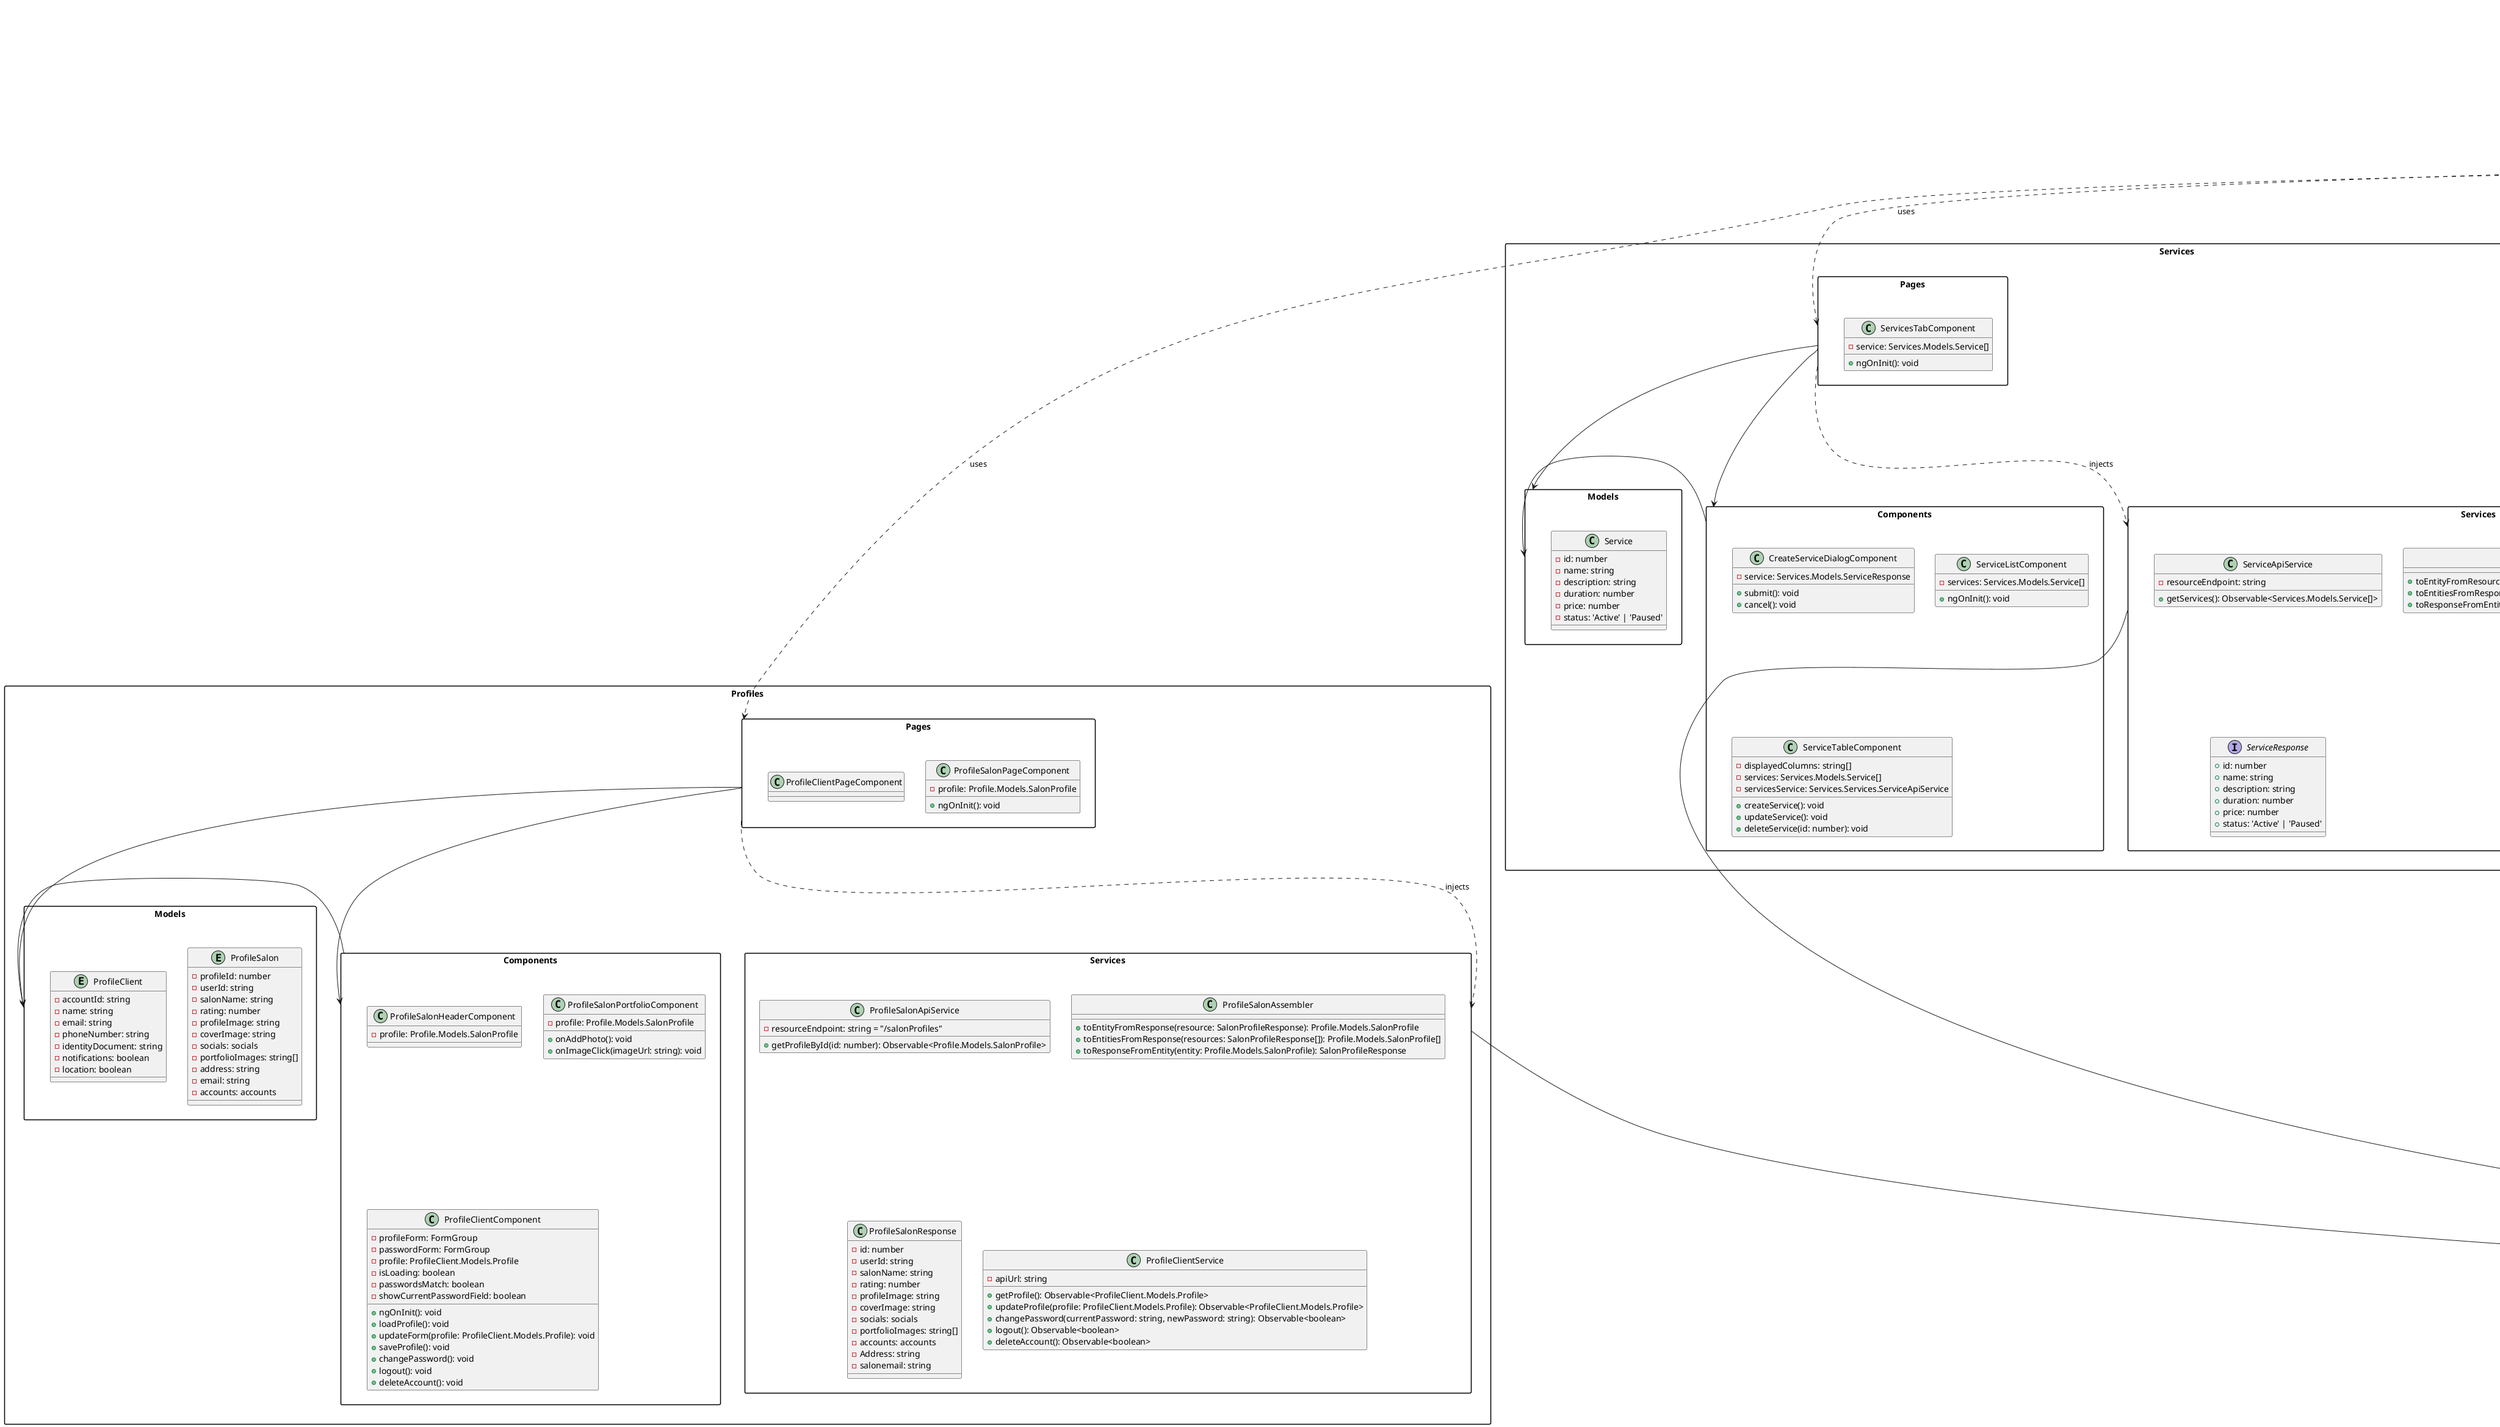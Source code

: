 @startuml
skinparam packageStyle rectangle

package "App" {
  class AppComponent <<Component>>{
     +title: string
   }
}

package "Appointments" {

  package "Components" {
    class AppointmentsItemComponent {
      - appointment: ClientAppointment
      + formatDay(dateString: string): string
      + formatTime(dateString: string): string
    }

    class AppointmentsListComponent {
      - appointments: ClientAppointment[]
      - reviews: Review[]
      - appointmentService: AppointmentApiService
      - reviewService: ReviewApiService
      + ngOnInit(): void
      + loadAppointments(): void
      + trackById(index: number, item: ClientAppointment): string
    }

    class UpcomingAppointmentsComponent {
      - upcomingAppointments: Appointment[]
      - appointmentService: AppointmentApiService
      - translate: TranslateService
      + ngOnInit(): void
      + formatTime(dateStr: string): string
      + formatDay(dateStr: string): string
      + isToday(dateStr: string): boolean
    }
  }
    ' Declaramos ReviewItemComponent y ReviewListComponent solo aquí en appointments.components

  package "Models" {
    entity ClientAppointment {
      - reservationId: string
      - tipo: string
      - clientName: string
      - salonName: string
      - paymentStatus: boolean
      - timeSlotStart: string
      - timeSlotEnd: string
    }
  }

  package "Pages" {
    class AppointmentMakerComponent {
      - worker: Worker[]
      - selectedReservation: { date: Date, timeSlot: any } | null
      + ngOnInit(): void
      + onReservationConfirmed(event: { date: Date, timeSlot: any }): void
      + bookAppointment(): void
    }
    class ClientAppointmentPagesComponent {
    }

    'favorite bounded context borrado y puesto el page aqui
    class ClientFavoriteComponent {
    }
  }

  package "Services" {
    class AppointmentApiService {
      - resourceEndpoint: string = "/reservationDetails"
      + getAppointments(): Observable<ClientAppointment[]>
    }

    class AppointmentAssembler {
      + toEntityFromResource(resource: AppointmentResponse): ClientAppointment
      + toEntitiesFromResponse(resources: AppointmentResponse[]): ClientAppointment[]
    }
    class AppointmentResponse {
      - reservationId: string
      - tipo: string
      - client: Client
      - salon: Salon
      - payment: Payment
      - timeSlot: TimeSlot
    }
  }
}

package "Dashboard" {

  package "Components" {
    ' Declaramos ReviewItemComponent y ReviewListComponent **solo como referencia** (no redeclarar)
    ' Para evitar duplicados referenciamos las del paquete appointments.components en relaciones

    class SalonItemComponent {
      - salon: Salon
      + salonSelected: EventEmitter<Salon>
    }

    class SalonListComponent {
      - salons: Salon[]
      + ngOnInit(): void
    }

    class StaffItemComponent {
      - worker: Worker
    }

    class StaffListComponent {
      - WorkerList: Worker[]
    }

    'refactor movido de el favorite bounded context borrado a aqui
    class SalonGridComponent {
      - salons: Dashboard.Models.Salon[]
      + ngOnInit(): void
    }
  }

  package "Models" {

    entity Salon {
      - salonId: string
      - location: string
      - imageURL: string
      - phone: number
      - name: string
    }

    entity Worker {
      - id: number
      - nombre: string
      - especializacion: string
      - foto: string
    }


  }

  package "Pages" {
    class ClientDashboardComponent {
    }

    class ProfessionalDashboardComponent {
      - worker: Worker[]
      - reviews: Review[]
      + ngOnInit(): void
    }

    class SalonComponent {
      - salon: Salon
      - profile: SalonProfile
      - reviews: Review[]
      - services: Service[]
      + ngOnInit(): void
      + salonSelected: EventEmitter<Salon>
    }
  }

  package "Services" {
    class SalonApiService {
      - baseUrl: string
      - detailsEndpoint: string = "/salons"
      + getSalons(): Observable<Salon[]>
    }

    class WorkerApiService {
      - resourceEndpoint: string = "/workers"
      + getWorkers(): Observable<Worker[]>
    }

    class SalonAssembler {
      + toEntityFromResource(resource: SalonsResource): Salon
      + toEntitiesfromResponse(response: SalonsResponse): Salon[]
    }

    class WorkerAssembler {
      + toEntityFromResource(resource: WorkerResource): Worker
      + toEntitiesFromResponse(resources: WorkerResource[]): Worker[]
    }

    class SalonsResource {
      - name: string
      - salonId: string
      - location: string
      - imageURL: string
      - phone: number
    }

    class WorkerResource {
      - workerId: number
      - nombre: string
      - especializacion: string
      - fotoUrl: string
    }
  }
}

package "Iam" {
  package "Pages" {
    class RegisterPageComponent {
      - isProvider: boolean
      - showPlanSelector: boolean
      + toggleForm(isProvider: boolean): void
      + completeRegistration(): void
    }

    class LoginPage
  }

  package "Components" {
    class RegisterFormClientComponent
    class RegisterFormProviderComponent
    class PlanSelectorComponent {
      - selectedPlan: string
      + onPlanSelect(plan: string): void
    }
    class LoginFormComponent
  }

  ' Relaciones internas
  RegisterPageComponent --> Iam.Components.RegisterFormClientComponent : composes
  RegisterPageComponent --> Iam.Components.RegisterFormProviderComponent : composes
  RegisterPageComponent --> Iam.Components.PlanSelectorComponent : composes
  RegisterPageComponent --> Iam.Components.LoginFormComponent : composes
}

' combined profile and profileClient into a single Bounded Context
package "Profiles" {

  package "Components" {
    class ProfileSalonHeaderComponent {
      - profile: Profile.Models.SalonProfile
    }

    class ProfileSalonPortfolioComponent {
      - profile: Profile.Models.SalonProfile
      + onAddPhoto(): void
      + onImageClick(imageUrl: string): void
    }

    ' refactor nombre de ProfileComponent-> ProfileClientComponent
    class ProfileClientComponent {
      - profileForm: FormGroup
      - passwordForm: FormGroup
      - profile: ProfileClient.Models.Profile
      - isLoading: boolean
      - passwordsMatch: boolean
      - showCurrentPasswordField: boolean
      + ngOnInit(): void
      + loadProfile(): void
      + updateForm(profile: ProfileClient.Models.Profile): void
      + saveProfile(): void
      + changePassword(): void
      + logout(): void
      + deleteAccount(): void
    }
  }

  package "Models" {
    entity ProfileSalon {
      - profileId: number
      - userId: string
      - salonName: string
      - rating: number
      - profileImage: string
      - coverImage: string
      - socials: socials
      - portfolioImages: string[]
      - address: string
      - email: string
      - accounts: accounts
    }

    entity ProfileClient {
      - accountId: string
      - name: string
      - email: string
      - phoneNumber: string
      - identityDocument: string
      - notifications: boolean
      - location: boolean
    }
  }

  package "Pages" {
    ' refactor nombre de ProfilePageComponent -> ProfileSalonPageComponent
    class ProfileSalonPageComponent {
      - profile: Profile.Models.SalonProfile
      + ngOnInit(): void
    }

    class ProfileClientPageComponent {
    }
  }

  package "Services" {
    class ProfileSalonApiService {
      - resourceEndpoint: string = "/salonProfiles"
      + getProfileById(id: number): Observable<Profile.Models.SalonProfile>
    }

    class ProfileSalonAssembler {
      + toEntityFromResponse(resource: SalonProfileResponse): Profile.Models.SalonProfile
      + toEntitiesFromResponse(resources: SalonProfileResponse[]): Profile.Models.SalonProfile[]
      + toResponseFromEntity(entity: Profile.Models.SalonProfile): SalonProfileResponse
    }

    ' refactor SalonProfileResponse -> ProfileSalonResponse
    class ProfileSalonResponse {
      - id: number
      - userId: string
      - salonName: string
      - rating: number
      - profileImage: string
      - coverImage: string
      - socials: socials
      - portfolioImages: string[]
      - accounts: accounts
      - Address: string
      - salonemail: string
    }


  ' verificar si ProfileClientService nesesita un assembler y un response
  ' refactor nombre ProfileService->ProfileClientService
    class ProfileClientService {
      - apiUrl: string
      + getProfile(): Observable<ProfileClient.Models.Profile>
      + updateProfile(profile: ProfileClient.Models.Profile): Observable<ProfileClient.Models.Profile>
      + changePassword(currentPassword: string, newPassword: string): Observable<boolean>
      + logout(): Observable<boolean>
      + deleteAccount(): Observable<boolean>
    }
  }
}

package "ProviderSettings" {

  package "Components" {
    class SettingsComponent {
      - profile: Profile.Models.SalonProfile
    }

    class SettingsPasswordComponent {
      - profile: Profile.Models.SalonProfile
      - value: string
      - currentPassword: string
      - passwordService: Profile.Services.SalonProfileApiService
      + updatePassword(): void
    }
  }

  package "Pages" {
    class SettingsPageComponent {
      - profile: Profile.Models.SalonProfile
      + ngOnInit(): void
    }
  }
}

package "Public" {

  package "Components" {
    class ClientLayoutComponent {
    }

    class LanguageSwitcherComponent {
      - currentLang: string
      - languages: string[]
      + useLanguage(language: string): void
    }

    class ProviderLayoutComponent {
    }

    class SidebarComponent {
    }

    class SidebarClientComponent {
    }

    class ToolbarClientComponent {
    }

    class ToolbarProviderComponent {
    }
  }
}

package "Reviews" {

    ' Cobinar ReviewItem de dashboard y profile
    ' fijarse en la diferencia de html
  package "Components" {
    class ReviewItemComponent {
      - review: Review
      + getStars(): number[]
    }


    'Fijarse en la diferencia entre el List de profile y el de dashboard
    'probablemente no combinar y crear un tercer componente
    'de recent reviews
    class ReviewListComponent {
      - reviews: Review[]
    }

    'Utilizar código de ReviewList de appointments, separar funcionalidad,
    'cambiar código de client appointment pages para reflejar los cambios
    class ReviewMakerComponent {
    }
  }

  package "Models" {
    entity Review {
      - id: number
      - author: string
      - rating: number
      - text: string
      - read: boolean
    }
  }
  package "Pages" {
    class ReviewsTabComponent {
      - reviews: Review[]
      + ngOnInit(): void
    }
  }

  package "Services" {

    class ReviewAssembler {
      + toEntityFromResource(resource: ReviewResponse): Review
      + toEntitiesFromResponse(resources: ReviewResponse[]): Review[]
    }
    class ReviewResponse {
      - id: number
      - author: string
      - rating: number
      - text: string
      - read: boolean
    }
    class ReviewApiService {
      - resourceEndpoint: string = "/reviews"
      + getReviews(): Observable<Review[]>
    }
  }
}


package "Schedule" {

  package "Components" {
    class CalendarComponent {
      - days: string[]
      - hours: string[]
      - workers: string[]
      - currentWorkerIndex: number
      - calendars: Dashboard.Models.Appointment[]
      + get currentWorker(): string
      + swapWorker(): void
      + ngOnInit(): void
      + formatTime(dateStr: string): string
      + formatDay(dateStr: string): string
      + isToday(dateStr: string): boolean
    }

    class DatePickerComponent {
      - selected: Date | null
      - timeSlots: array
      - selectedTimeSlot: any
      + selectTimeSlot(slot: any): void
      + reservationConfirmed: EventEmitter<{date: Date, timeSlot: any}>
    }

    class ReservationComponent {
      - service: string
      - startTime: string
      - endTime: string
      - clientName: string
    }
  }

  package "Pages" {
    class SchedulePageComponent {
    }
  }
}

' Relaciones Schedule
Schedule.Components.CalendarComponent --> Dashboard.Models.Appointment : uses
Schedule.Components.CalendarComponent --> Dashboard.Services.AppointmentApiService : uses

Schedule.Pages.SchedulePageComponent --> Schedule.Components.CalendarComponent : composes

package "Services" {

  package "Components" {
    class CreateServiceDialogComponent {
      - service: Services.Models.ServiceResponse
      + submit(): void
      + cancel(): void
    }

    class ServiceListComponent {
      - services: Services.Models.Service[]
      + ngOnInit(): void
    }

    class ServiceTableComponent {
      - displayedColumns: string[]
      - services: Services.Models.Service[]
      - servicesService: Services.Services.ServiceApiService
      + createService(): void
      + updateService(): void
      + deleteService(id: number): void
    }
  }

  package "Models" {
    class Service {
      - id: number
      - name: string
      - description: string
      - duration: number
      - price: number
      - status: 'Active' | 'Paused'
    }
  }

  package "Services" {
    class ServiceApiService {
      - resourceEndpoint: string
      + getServices(): Observable<Services.Models.Service[]>
    }

    class ServiceAssembler {
      + toEntityFromResource(resource: Services.Services.ServiceResponse): Services.Models.Service
      + toEntitiesFromResponse(resources: Services.Services.ServiceResponse[]): Services.Models.Service[]
      + toResponseFromEntity(entity: Services.Models.Service): Services.Services.ServiceResponse
    }

    interface ServiceResponse {
      + id: number
      + name: string
      + description: string
      + duration: number
      + price: number
      + status: 'Active' | 'Paused'
    }
  }

  package "Pages" {
    class ServicesTabComponent {
      - service: Services.Models.Service[]
      + ngOnInit(): void
    }
  }
}

package "Shared" {

  package "Services" {
    abstract class BaseService<R> {
      - httpOptions: object
      - serverBaseUrl: string
      - resourceEndpoint: string
      - http: HttpClient
      - handleError(error: HttpErrorResponse): Observable<never>
      - resourcePath(): string
      + getAll(): Observable<R[]>
      + create(id: any, resource: R): Observable<R>
      + post(resource: R): Observable<R>
      + getById(id: any): Observable<R>
      + delete(id: any): Observable<any>
      + update(id: any, resource: R): Observable<R>
      + partialUpdate(id: any, partialResource: Partial<R>): Observable<R>
    }
  }
}

package "Subscription" {
  package "Pages" {
    class SubscriptionTabComponent {
    }
  }

  package "Components" {
    class SubscriptionPlanComponent {
      - selectedPlan: string
      + changePlan(plan: string): void
    }
  }
}

' Relaciones Subscription
Subscription.Pages.SubscriptionTabComponent --> Subscription.Components.SubscriptionPlanComponent : composes
AppComponent ..> Appointments.Pages: uses
AppComponent ..> Services.Pages: uses
AppComponent ..> Subscription.Pages.SubscriptionTabComponent: uses
AppComponent ..> Dashboard.Pages: uses
AppComponent ..> Profiles.Pages: uses
AppComponent ..> "Reviews": uses
AppComponent .> Iam.Pages: uses
AppComponent .> ProviderSettings.Pages: uses
AppComponent .> Schedule.Pages: uses
AppComponent -> Public.Components: contains

Appointments.Pages ..> Appointments.Services: injects
Appointments.Pages --> Appointments.Models
Appointments.Pages --> Appointments.Components
Appointments.Models <- Appointments.Components
Appointments.Services --|> BaseService

Profiles.Pages ..> Profiles.Services : injects
Profiles.Pages --> Profiles.Models
Profiles.Pages --> Profiles.Components
Profiles.Models <- Profiles.Components
Profiles.Services --|> BaseService

Reviews.Pages ..> Reviews.Services : injects
Reviews.Pages --> Reviews.Models
Reviews.Pages --> Reviews.Components
Reviews.Models <- Reviews.Components
Reviews.Services --|> BaseService

Services.Pages ..> Services.Services : injects
Services.Pages --> Services.Models
Services.Pages --> Services.Components
Services.Models <- Services.Components
Services.Services --|> BaseService

Dashboard.Pages ..> Dashboard.Services : injects
Dashboard.Pages --> Dashboard.Models
Dashboard.Pages --> Dashboard.Components
Dashboard.Models <- Dashboard.Components
Dashboard.Services --|> BaseService

ProviderSettings.Pages --> ProviderSettings.Components

@enduml
